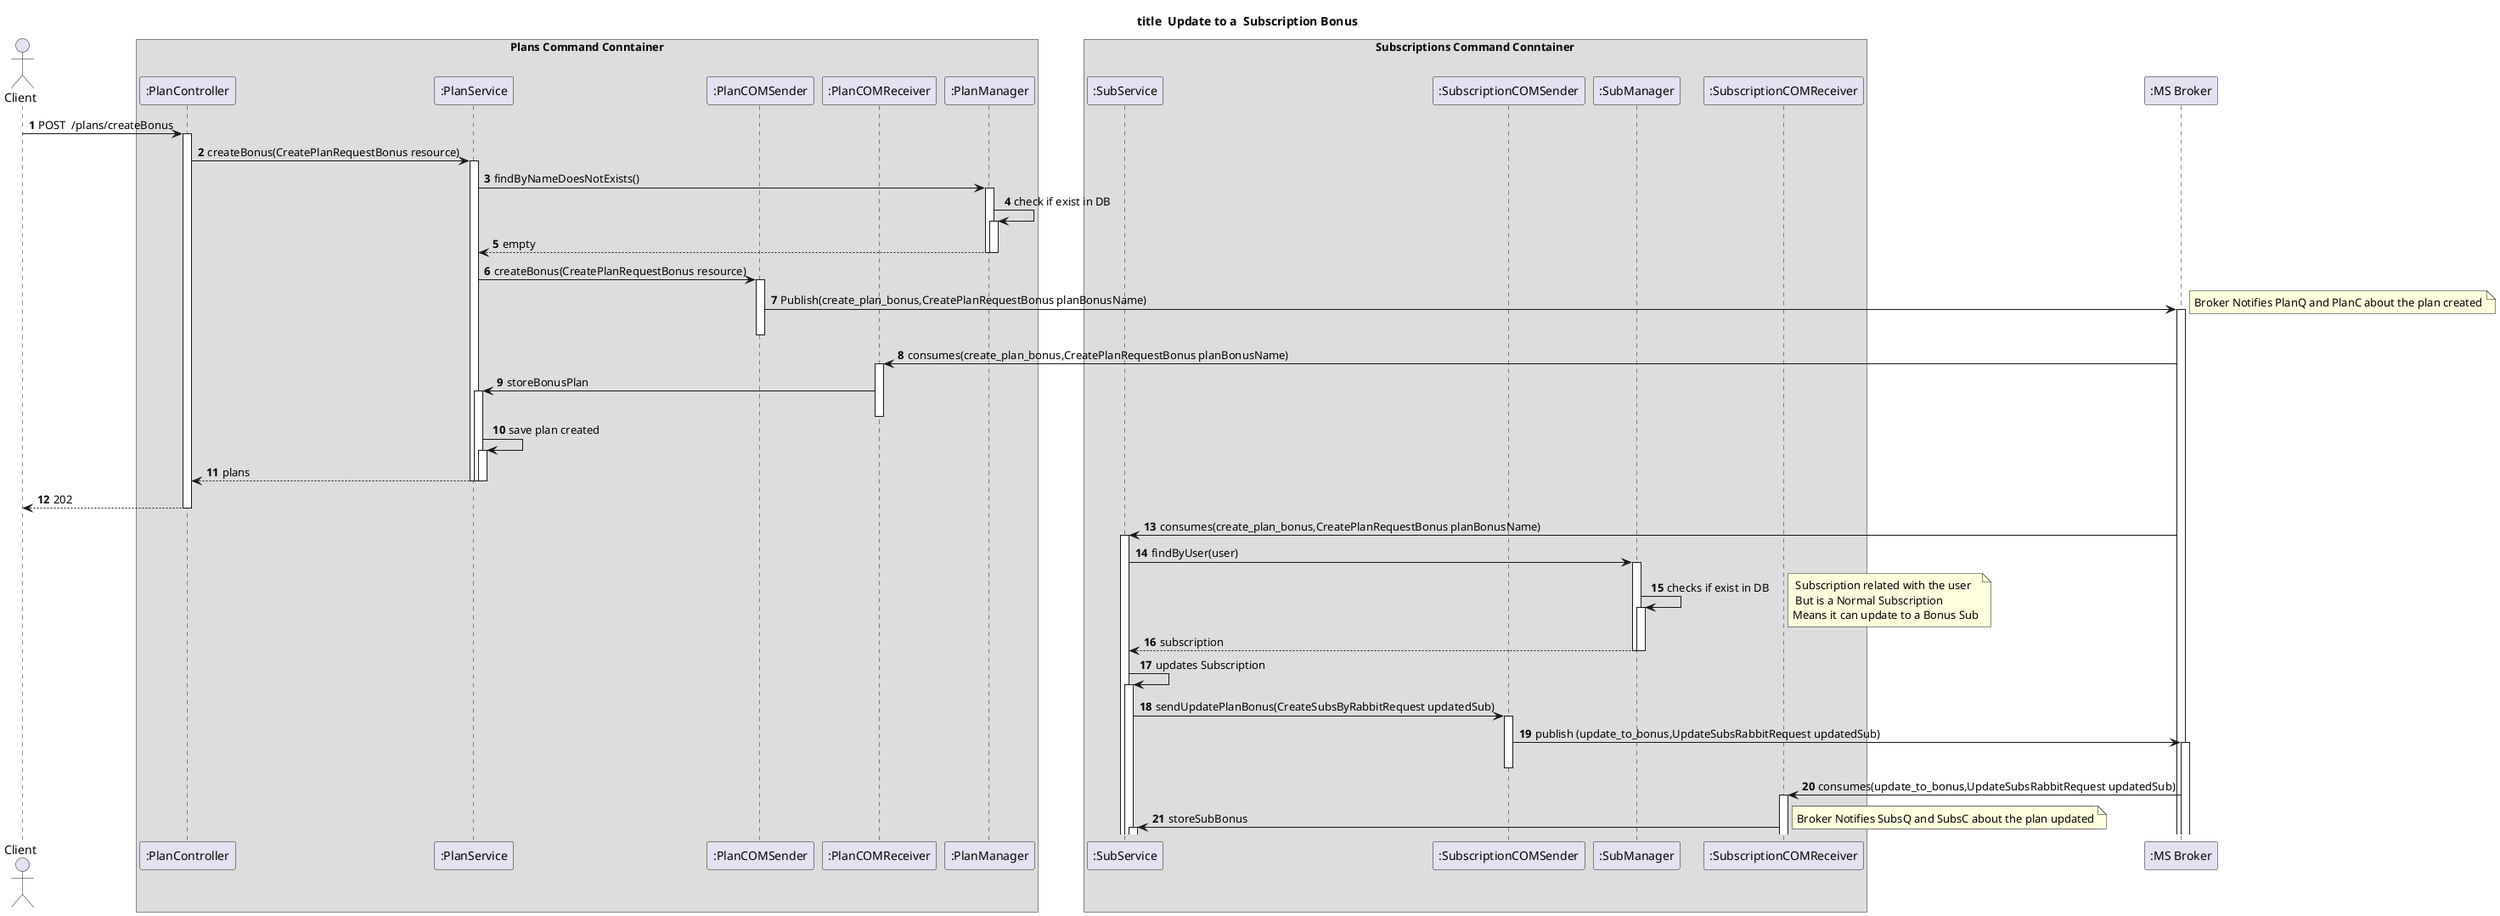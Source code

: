 @startuml
'https://plantuml.com/sequence-diagram
autoactivate on
autonumber
title  title  Update to a  Subscription Bonus

autonumber

actor "Client" as Ac
box "Plans Command Conntainer"

participant ":PlanController" as PlanController
participant ":PlanService" as PService
participant ":PlanCOMSender" as PSender
participant ":PlanCOMReceiver" as PReceiver
participant ":PlanManager" as PManager
end box

box "Subscriptions Command Conntainer"
    participant ":SubService" as Service
     participant ":SubscriptionCOMSender" as SSender
    participant ":SubManager" as MG
    participant ":SubscriptionCOMReceiver" as SReceiver
end box





participant ":MS Broker" as Broker

Ac->PlanController:POST  /plans/createBonus
PlanController->PService:createBonus(CreatePlanRequestBonus resource)
PService->PManager:findByNameDoesNotExists()
PManager->PManager:check if exist in DB
PManager-->PService:empty
deactivate PManager
PService->PSender:createBonus(CreatePlanRequestBonus resource)
PSender->Broker:Publish(create_plan_bonus,CreatePlanRequestBonus planBonusName)

deactivate PSender

note right
Broker Notifies PlanQ and PlanC about the plan created
end note
PReceiver<-Broker:consumes(create_plan_bonus,CreatePlanRequestBonus planBonusName)
PService<-PReceiver:storeBonusPlan
deactivate PReceiver

PService->PService:save plan created
PService-->PlanController:plans
deactivate PService
deactivate PService


PlanController-->Ac:202

Broker->Service:consumes(create_plan_bonus,CreatePlanRequestBonus planBonusName)
Service->MG:findByUser(user)
MG->MG:checks if exist in DB
note right
 Subscription related with the user
 But is a Normal Subscription
Means it can update to a Bonus Sub
end note
MG-->Service:subscription
deactivate MG

Service->Service:updates Subscription
Service->SSender: sendUpdatePlanBonus(CreateSubsByRabbitRequest updatedSub)
SSender->Broker:publish (update_to_bonus,UpdateSubsRabbitRequest updatedSub)
deactivate SSender
Broker->SReceiver:consumes(update_to_bonus,UpdateSubsRabbitRequest updatedSub)
SReceiver->Service:storeSubBonus
note right
Broker Notifies SubsQ and SubsC about the plan created
end note
note right
Broker Notifies SubsQ and SubsC about the plan updated
end note







@enduml
